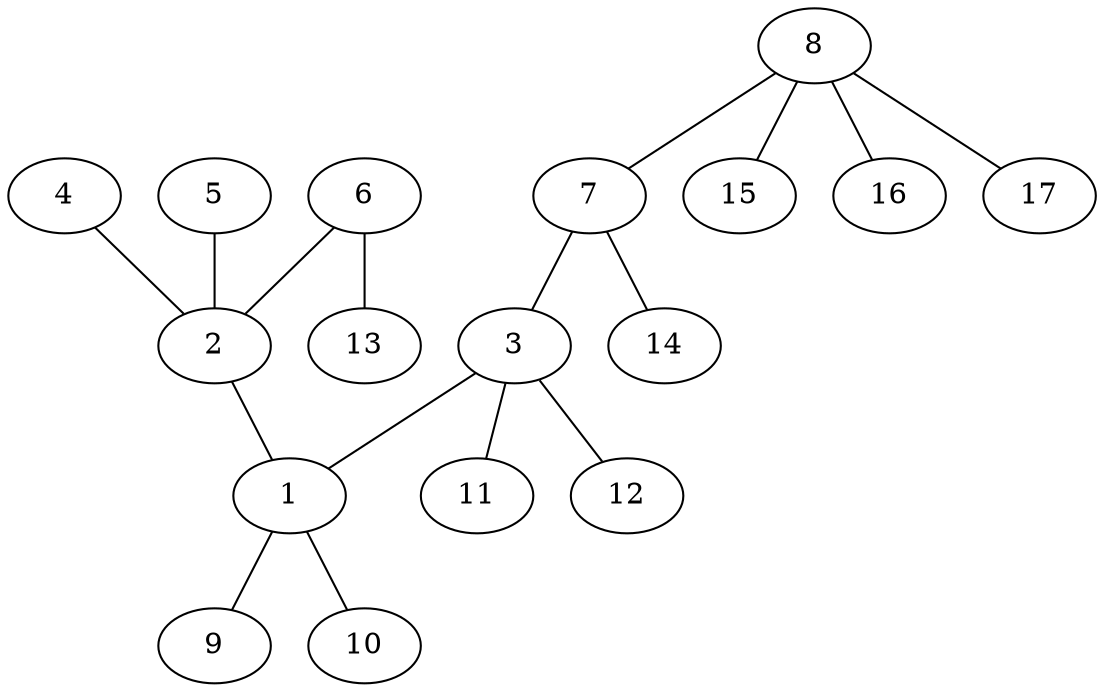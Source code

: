 graph molecule_2556 {
	1	 [chem=C];
	9	 [chem=H];
	1 -- 9	 [valence=1];
	10	 [chem=H];
	1 -- 10	 [valence=1];
	2	 [chem=S];
	2 -- 1	 [valence=1];
	3	 [chem=C];
	3 -- 1	 [valence=1];
	11	 [chem=H];
	3 -- 11	 [valence=1];
	12	 [chem=H];
	3 -- 12	 [valence=1];
	4	 [chem=O];
	4 -- 2	 [valence=2];
	5	 [chem=O];
	5 -- 2	 [valence=2];
	6	 [chem=O];
	6 -- 2	 [valence=1];
	13	 [chem=H];
	6 -- 13	 [valence=1];
	7	 [chem=N];
	7 -- 3	 [valence=1];
	14	 [chem=H];
	7 -- 14	 [valence=1];
	8	 [chem=C];
	8 -- 7	 [valence=1];
	15	 [chem=H];
	8 -- 15	 [valence=1];
	16	 [chem=H];
	8 -- 16	 [valence=1];
	17	 [chem=H];
	8 -- 17	 [valence=1];
}
